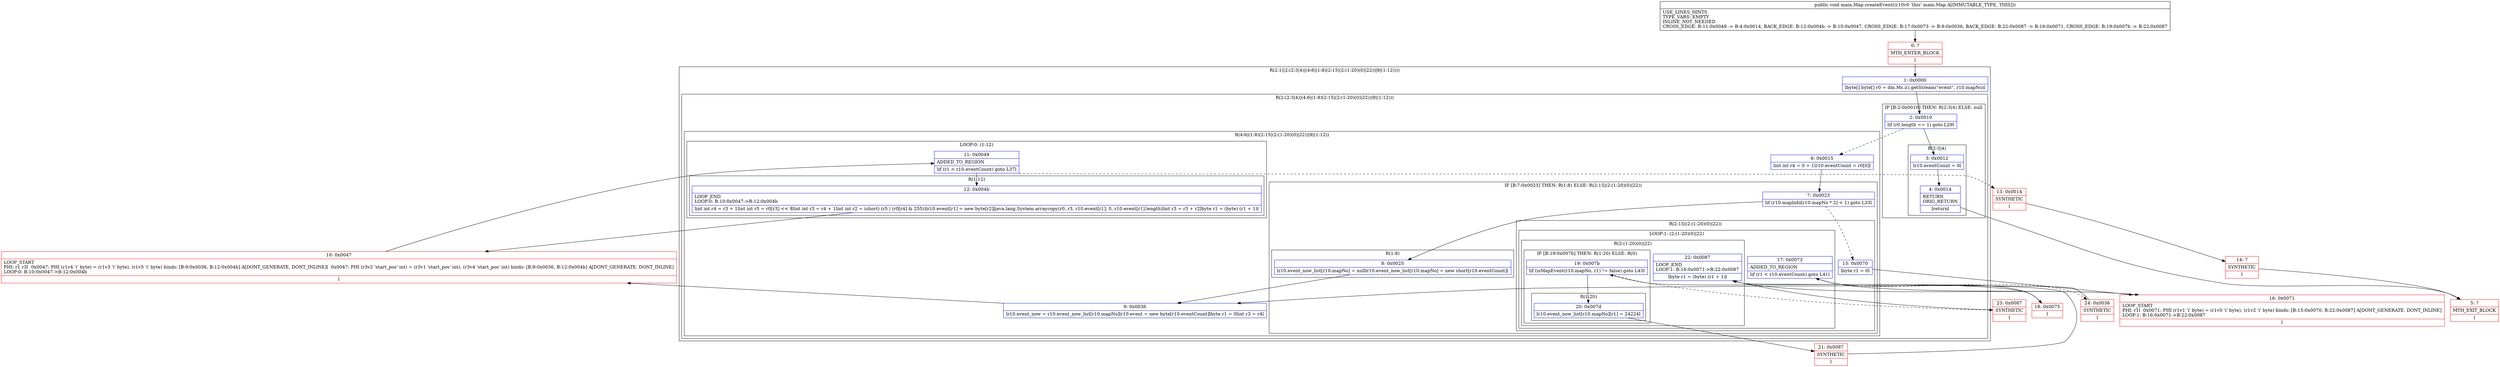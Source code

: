 digraph "CFG formain.Map.createEvent()V" {
subgraph cluster_Region_318222015 {
label = "R(2:1|(2:(2:3|4)|(4:6|(1:8)(2:15|(2:(1:20)(0)|22))|9|(1:12))))";
node [shape=record,color=blue];
Node_1 [shape=record,label="{1\:\ 0x0000|lbyte[] byte[] r0 = dm.Ms.i().getStream(\"event\", r10.mapNo)l}"];
subgraph cluster_Region_375761203 {
label = "R(2:(2:3|4)|(4:6|(1:8)(2:15|(2:(1:20)(0)|22))|9|(1:12)))";
node [shape=record,color=blue];
subgraph cluster_IfRegion_127985426 {
label = "IF [B:2:0x0010] THEN: R(2:3|4) ELSE: null";
node [shape=record,color=blue];
Node_2 [shape=record,label="{2\:\ 0x0010|lif (r0.length == 1) goto L29l}"];
subgraph cluster_Region_573570048 {
label = "R(2:3|4)";
node [shape=record,color=blue];
Node_3 [shape=record,label="{3\:\ 0x0012|lr10.eventCount = 0l}"];
Node_4 [shape=record,label="{4\:\ 0x0014|RETURN\lORIG_RETURN\l|lreturnl}"];
}
}
subgraph cluster_Region_1944041381 {
label = "R(4:6|(1:8)(2:15|(2:(1:20)(0)|22))|9|(1:12))";
node [shape=record,color=blue];
Node_6 [shape=record,label="{6\:\ 0x0015|lint int r4 = 0 + 1lr10.eventCount = r0[0]l}"];
subgraph cluster_IfRegion_137301467 {
label = "IF [B:7:0x0023] THEN: R(1:8) ELSE: R(2:15|(2:(1:20)(0)|22))";
node [shape=record,color=blue];
Node_7 [shape=record,label="{7\:\ 0x0023|lif (r10.mapInfo[r10.mapNo * 2] \< 1) goto L33l}"];
subgraph cluster_Region_392783538 {
label = "R(1:8)";
node [shape=record,color=blue];
Node_8 [shape=record,label="{8\:\ 0x0025|lr10.event_now_list[r10.mapNo] = nulllr10.event_now_list[r10.mapNo] = new short[r10.eventCount]l}"];
}
subgraph cluster_Region_2117440454 {
label = "R(2:15|(2:(1:20)(0)|22))";
node [shape=record,color=blue];
Node_15 [shape=record,label="{15\:\ 0x0070|lbyte r1 = 0l}"];
subgraph cluster_LoopRegion_2125292389 {
label = "LOOP:1: (2:(1:20)(0)|22)";
node [shape=record,color=blue];
Node_17 [shape=record,label="{17\:\ 0x0073|ADDED_TO_REGION\l|lif (r1 \< r10.eventCount) goto L41l}"];
subgraph cluster_Region_1891729802 {
label = "R(2:(1:20)(0)|22)";
node [shape=record,color=blue];
subgraph cluster_IfRegion_1663222451 {
label = "IF [B:19:0x007b] THEN: R(1:20) ELSE: R(0)";
node [shape=record,color=blue];
Node_19 [shape=record,label="{19\:\ 0x007b|lif (isMapEvent(r10.mapNo, r1) != false) goto L43l}"];
subgraph cluster_Region_836486834 {
label = "R(1:20)";
node [shape=record,color=blue];
Node_20 [shape=record,label="{20\:\ 0x007d|lr10.event_now_list[r10.mapNo][r1] = 24224l}"];
}
subgraph cluster_Region_746486109 {
label = "R(0)";
node [shape=record,color=blue];
}
}
Node_22 [shape=record,label="{22\:\ 0x0087|LOOP_END\lLOOP:1: B:16:0x0071\-\>B:22:0x0087\l|lbyte r1 = (byte) (r1 + 1)l}"];
}
}
}
}
Node_9 [shape=record,label="{9\:\ 0x0036|lr10.event_now = r10.event_now_list[r10.mapNo]lr10.event = new byte[r10.eventCount]lbyte r1 = 0lint r3 = r4l}"];
subgraph cluster_LoopRegion_620248487 {
label = "LOOP:0: (1:12)";
node [shape=record,color=blue];
Node_11 [shape=record,label="{11\:\ 0x0049|ADDED_TO_REGION\l|lif (r1 \< r10.eventCount) goto L37l}"];
subgraph cluster_Region_1360547084 {
label = "R(1:12)";
node [shape=record,color=blue];
Node_12 [shape=record,label="{12\:\ 0x004b|LOOP_END\lLOOP:0: B:10:0x0047\-\>B:12:0x004b\l|lint int r4 = r3 + 1lint int r5 = r0[r3] \<\< 8lint int r3 = r4 + 1lint int r2 = (short) (r5 \| (r0[r4] & 255))lr10.event[r1] = new byte[r2]ljava.lang.System.arraycopy(r0, r3, r10.event[r1], 0, r10.event[r1].length)lint r3 = r3 + r2lbyte r1 = (byte) (r1 + 1)l}"];
}
}
}
}
}
Node_0 [shape=record,color=red,label="{0\:\ ?|MTH_ENTER_BLOCK\l|l}"];
Node_5 [shape=record,color=red,label="{5\:\ ?|MTH_EXIT_BLOCK\l|l}"];
Node_10 [shape=record,color=red,label="{10\:\ 0x0047|LOOP_START\lPHI: r1 r3l  0x0047: PHI (r1v4 'i' byte) = (r1v3 'i' byte), (r1v5 'i' byte) binds: [B:9:0x0036, B:12:0x004b] A[DONT_GENERATE, DONT_INLINE]l  0x0047: PHI (r3v2 'start_pos' int) = (r3v1 'start_pos' int), (r3v4 'start_pos' int) binds: [B:9:0x0036, B:12:0x004b] A[DONT_GENERATE, DONT_INLINE]\lLOOP:0: B:10:0x0047\-\>B:12:0x004b\l|l}"];
Node_13 [shape=record,color=red,label="{13\:\ 0x0014|SYNTHETIC\l|l}"];
Node_14 [shape=record,color=red,label="{14\:\ ?|SYNTHETIC\l|l}"];
Node_16 [shape=record,color=red,label="{16\:\ 0x0071|LOOP_START\lPHI: r1l  0x0071: PHI (r1v1 'i' byte) = (r1v0 'i' byte), (r1v2 'i' byte) binds: [B:15:0x0070, B:22:0x0087] A[DONT_GENERATE, DONT_INLINE]\lLOOP:1: B:16:0x0071\-\>B:22:0x0087\l|l}"];
Node_18 [shape=record,color=red,label="{18\:\ 0x0075|l}"];
Node_21 [shape=record,color=red,label="{21\:\ 0x0087|SYNTHETIC\l|l}"];
Node_23 [shape=record,color=red,label="{23\:\ 0x0087|SYNTHETIC\l|l}"];
Node_24 [shape=record,color=red,label="{24\:\ 0x0036|SYNTHETIC\l|l}"];
MethodNode[shape=record,label="{public void main.Map.createEvent((r10v0 'this' main.Map A[IMMUTABLE_TYPE, THIS]))  | USE_LINES_HINTS\lTYPE_VARS: EMPTY\lINLINE_NOT_NEEDED\lCROSS_EDGE: B:11:0x0049 \-\> B:4:0x0014, BACK_EDGE: B:12:0x004b \-\> B:10:0x0047, CROSS_EDGE: B:17:0x0073 \-\> B:9:0x0036, BACK_EDGE: B:22:0x0087 \-\> B:16:0x0071, CROSS_EDGE: B:19:0x007b \-\> B:22:0x0087\l}"];
MethodNode -> Node_0;
Node_1 -> Node_2;
Node_2 -> Node_3;
Node_2 -> Node_6[style=dashed];
Node_3 -> Node_4;
Node_4 -> Node_5;
Node_6 -> Node_7;
Node_7 -> Node_8;
Node_7 -> Node_15[style=dashed];
Node_8 -> Node_9;
Node_15 -> Node_16;
Node_17 -> Node_18;
Node_17 -> Node_24[style=dashed];
Node_19 -> Node_20;
Node_19 -> Node_23[style=dashed];
Node_20 -> Node_21;
Node_22 -> Node_16;
Node_9 -> Node_10;
Node_11 -> Node_12;
Node_11 -> Node_13[style=dashed];
Node_12 -> Node_10;
Node_0 -> Node_1;
Node_10 -> Node_11;
Node_13 -> Node_14;
Node_14 -> Node_5;
Node_16 -> Node_17;
Node_18 -> Node_19;
Node_21 -> Node_22;
Node_23 -> Node_22;
Node_24 -> Node_9;
}

